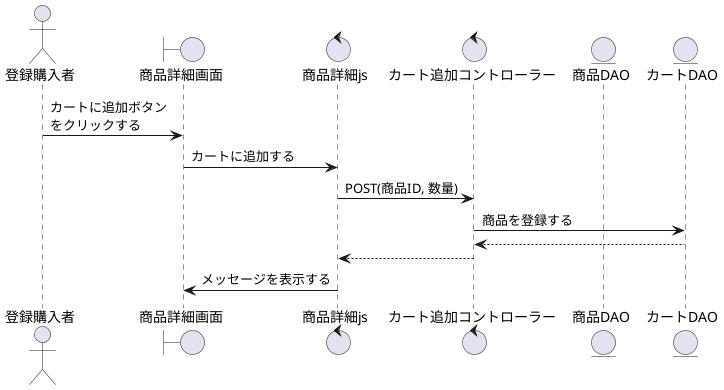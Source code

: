 @startuml カートに追加

actor    "登録購入者" as act
boundary "商品詳細画面" as product_details_s
control "商品詳細js" as js
control  "カート追加コントローラー" as cart_add
entity   "商品DAO" as product_details
entity   "カートDAO" as cart

'-------------------------------------------------------------------------------------------

act -> product_details_s : カートに追加ボタン\nをクリックする
product_details_s -> js : カートに追加する
js -> cart_add : POST(商品ID, 数量)
cart_add -> cart : 商品を登録する
cart_add <-- cart
cart_add --> js
js -> product_details_s : メッセージを表示する

@enduml